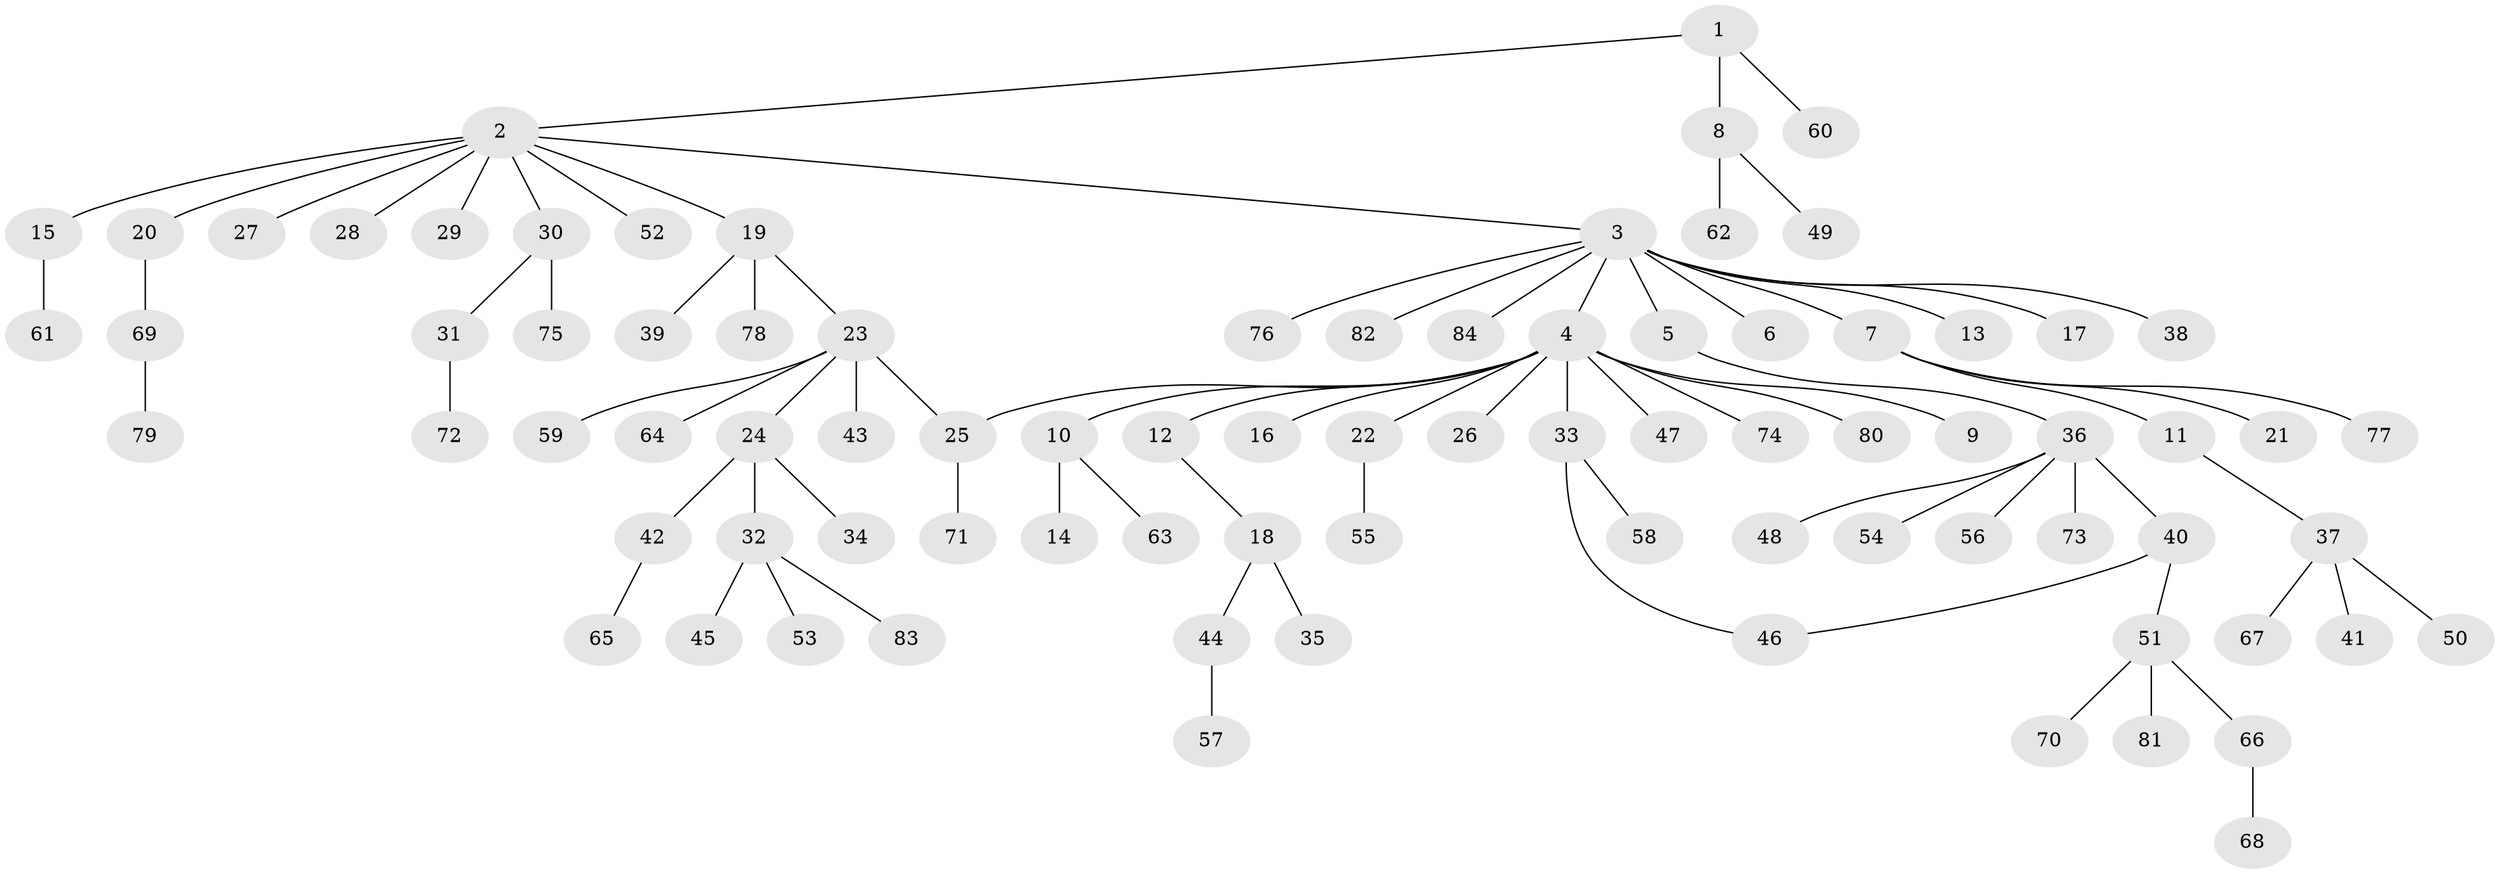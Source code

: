 // Generated by graph-tools (version 1.1) at 2025/01/03/09/25 03:01:48]
// undirected, 84 vertices, 85 edges
graph export_dot {
graph [start="1"]
  node [color=gray90,style=filled];
  1;
  2;
  3;
  4;
  5;
  6;
  7;
  8;
  9;
  10;
  11;
  12;
  13;
  14;
  15;
  16;
  17;
  18;
  19;
  20;
  21;
  22;
  23;
  24;
  25;
  26;
  27;
  28;
  29;
  30;
  31;
  32;
  33;
  34;
  35;
  36;
  37;
  38;
  39;
  40;
  41;
  42;
  43;
  44;
  45;
  46;
  47;
  48;
  49;
  50;
  51;
  52;
  53;
  54;
  55;
  56;
  57;
  58;
  59;
  60;
  61;
  62;
  63;
  64;
  65;
  66;
  67;
  68;
  69;
  70;
  71;
  72;
  73;
  74;
  75;
  76;
  77;
  78;
  79;
  80;
  81;
  82;
  83;
  84;
  1 -- 2;
  1 -- 8;
  1 -- 60;
  2 -- 3;
  2 -- 15;
  2 -- 19;
  2 -- 20;
  2 -- 27;
  2 -- 28;
  2 -- 29;
  2 -- 30;
  2 -- 52;
  3 -- 4;
  3 -- 5;
  3 -- 6;
  3 -- 7;
  3 -- 13;
  3 -- 17;
  3 -- 38;
  3 -- 76;
  3 -- 82;
  3 -- 84;
  4 -- 9;
  4 -- 10;
  4 -- 12;
  4 -- 16;
  4 -- 22;
  4 -- 25;
  4 -- 26;
  4 -- 33;
  4 -- 47;
  4 -- 74;
  4 -- 80;
  5 -- 36;
  7 -- 11;
  7 -- 21;
  7 -- 77;
  8 -- 49;
  8 -- 62;
  10 -- 14;
  10 -- 63;
  11 -- 37;
  12 -- 18;
  15 -- 61;
  18 -- 35;
  18 -- 44;
  19 -- 23;
  19 -- 39;
  19 -- 78;
  20 -- 69;
  22 -- 55;
  23 -- 24;
  23 -- 25;
  23 -- 43;
  23 -- 59;
  23 -- 64;
  24 -- 32;
  24 -- 34;
  24 -- 42;
  25 -- 71;
  30 -- 31;
  30 -- 75;
  31 -- 72;
  32 -- 45;
  32 -- 53;
  32 -- 83;
  33 -- 46;
  33 -- 58;
  36 -- 40;
  36 -- 48;
  36 -- 54;
  36 -- 56;
  36 -- 73;
  37 -- 41;
  37 -- 50;
  37 -- 67;
  40 -- 46;
  40 -- 51;
  42 -- 65;
  44 -- 57;
  51 -- 66;
  51 -- 70;
  51 -- 81;
  66 -- 68;
  69 -- 79;
}
